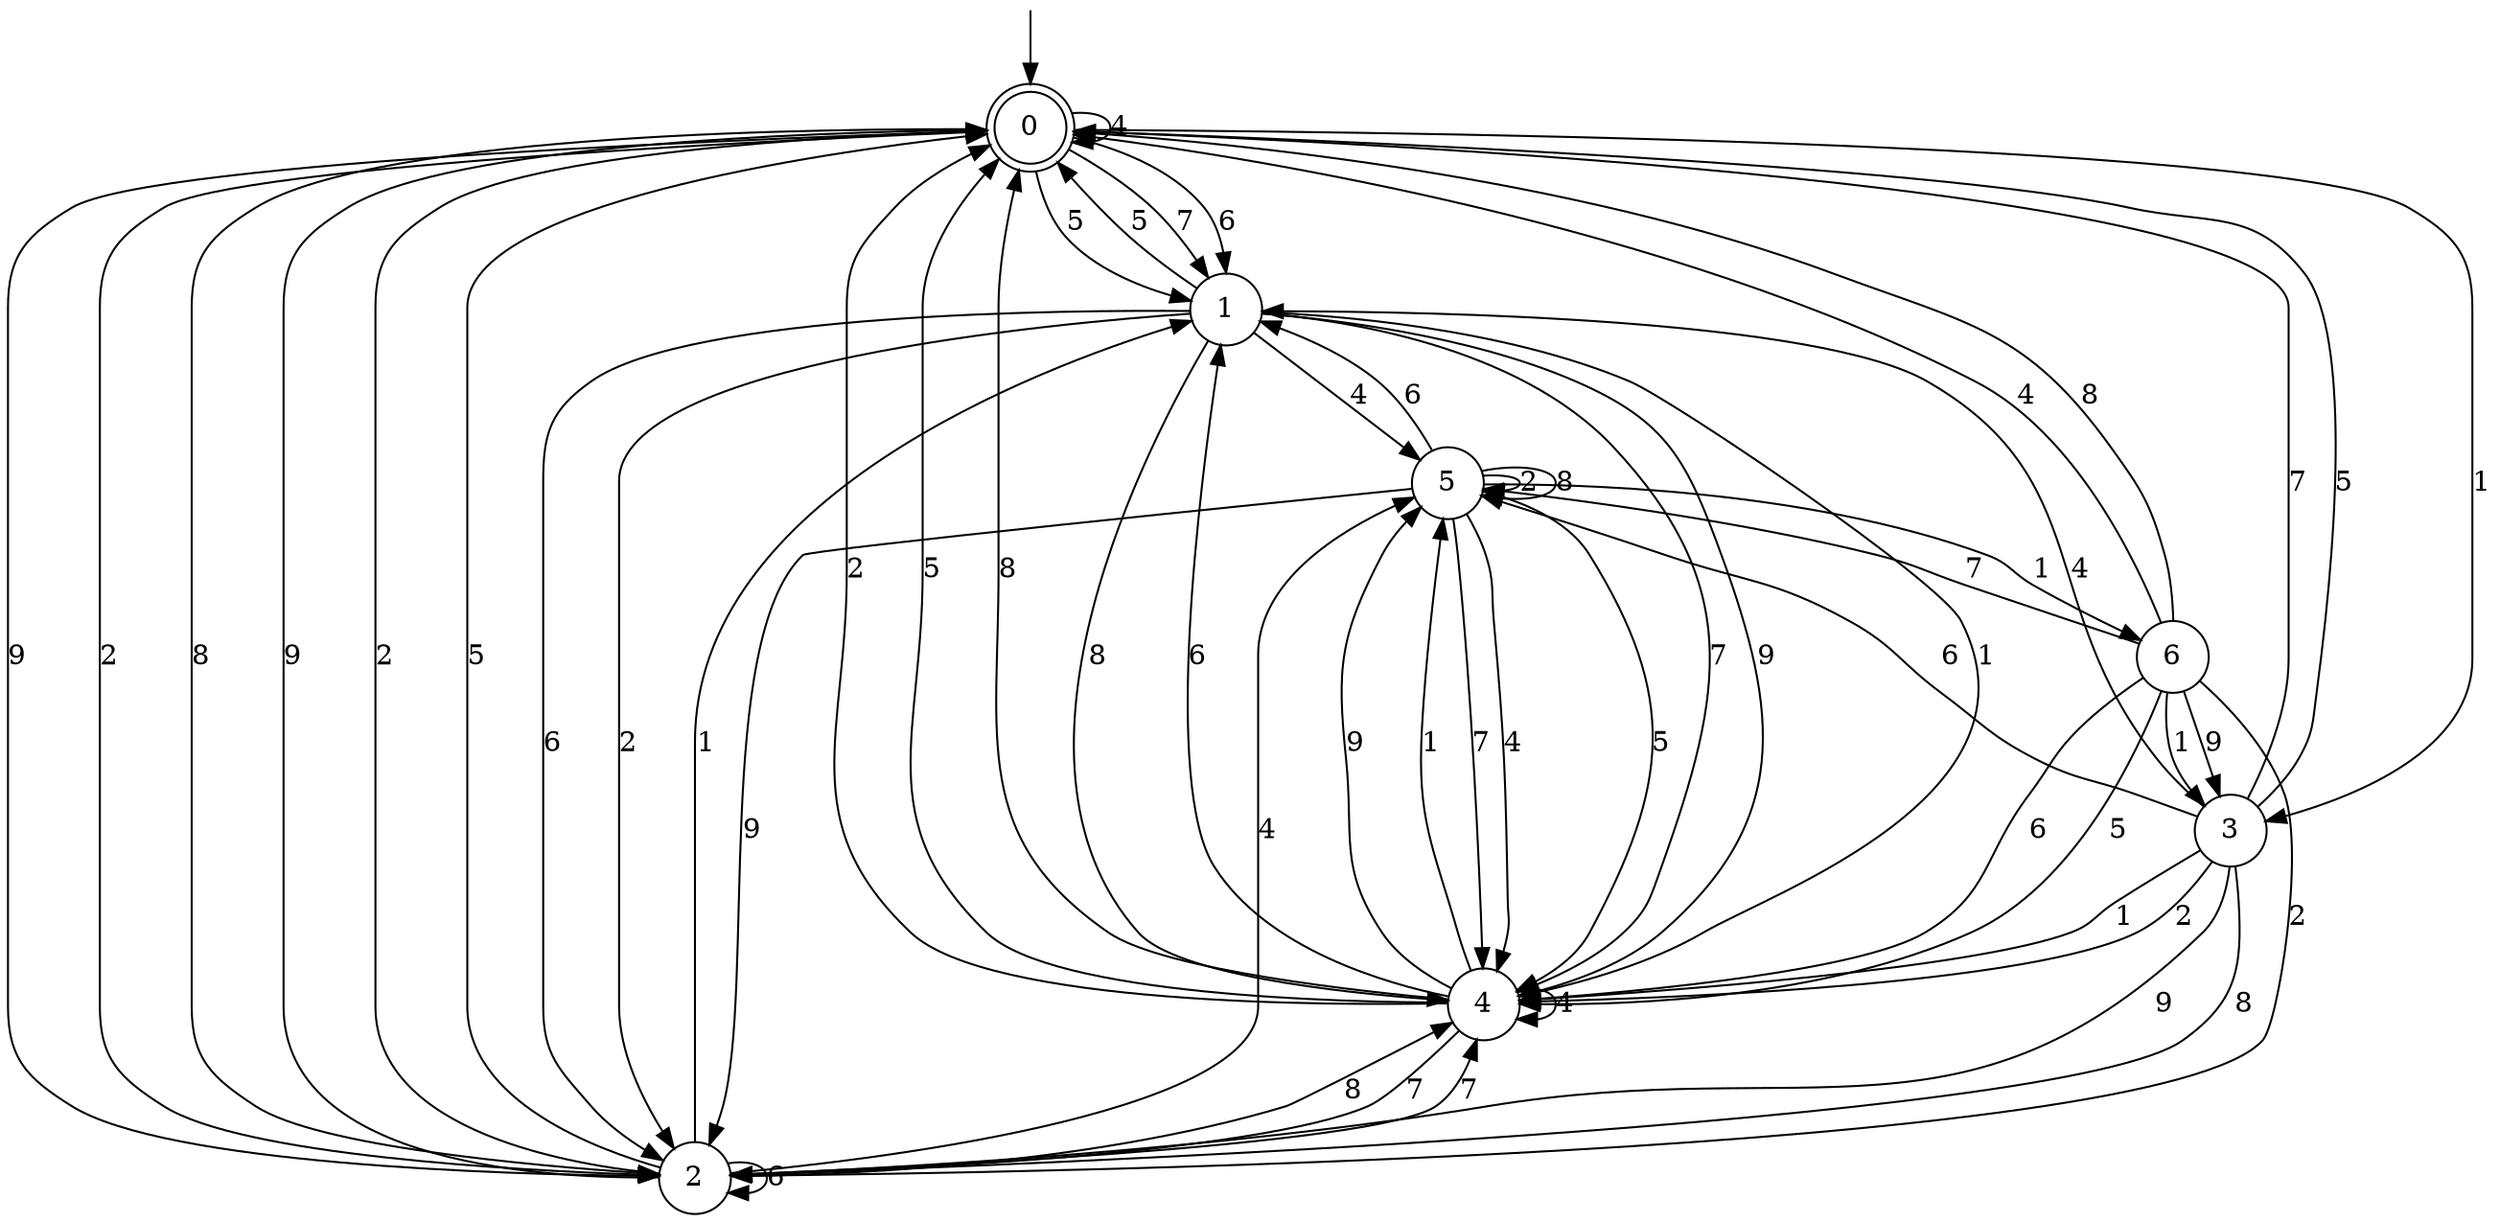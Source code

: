 digraph g {

	s0 [shape="doublecircle" label="0"];
	s1 [shape="circle" label="1"];
	s2 [shape="circle" label="2"];
	s3 [shape="circle" label="3"];
	s4 [shape="circle" label="4"];
	s5 [shape="circle" label="5"];
	s6 [shape="circle" label="6"];
	s0 -> s1 [label="7"];
	s0 -> s2 [label="9"];
	s0 -> s1 [label="6"];
	s0 -> s2 [label="2"];
	s0 -> s1 [label="5"];
	s0 -> s3 [label="1"];
	s0 -> s0 [label="4"];
	s0 -> s2 [label="8"];
	s1 -> s4 [label="7"];
	s1 -> s4 [label="9"];
	s1 -> s2 [label="6"];
	s1 -> s2 [label="2"];
	s1 -> s0 [label="5"];
	s1 -> s4 [label="1"];
	s1 -> s5 [label="4"];
	s1 -> s4 [label="8"];
	s2 -> s4 [label="7"];
	s2 -> s0 [label="9"];
	s2 -> s2 [label="6"];
	s2 -> s0 [label="2"];
	s2 -> s0 [label="5"];
	s2 -> s1 [label="1"];
	s2 -> s5 [label="4"];
	s2 -> s4 [label="8"];
	s3 -> s0 [label="7"];
	s3 -> s2 [label="9"];
	s3 -> s5 [label="6"];
	s3 -> s4 [label="2"];
	s3 -> s0 [label="5"];
	s3 -> s4 [label="1"];
	s3 -> s1 [label="4"];
	s3 -> s2 [label="8"];
	s4 -> s2 [label="7"];
	s4 -> s5 [label="9"];
	s4 -> s1 [label="6"];
	s4 -> s0 [label="2"];
	s4 -> s0 [label="5"];
	s4 -> s5 [label="1"];
	s4 -> s4 [label="4"];
	s4 -> s0 [label="8"];
	s5 -> s4 [label="7"];
	s5 -> s2 [label="9"];
	s5 -> s1 [label="6"];
	s5 -> s5 [label="2"];
	s5 -> s4 [label="5"];
	s5 -> s6 [label="1"];
	s5 -> s4 [label="4"];
	s5 -> s5 [label="8"];
	s6 -> s5 [label="7"];
	s6 -> s3 [label="9"];
	s6 -> s4 [label="6"];
	s6 -> s2 [label="2"];
	s6 -> s4 [label="5"];
	s6 -> s3 [label="1"];
	s6 -> s0 [label="4"];
	s6 -> s0 [label="8"];

__start0 [label="" shape="none" width="0" height="0"];
__start0 -> s0;

}
